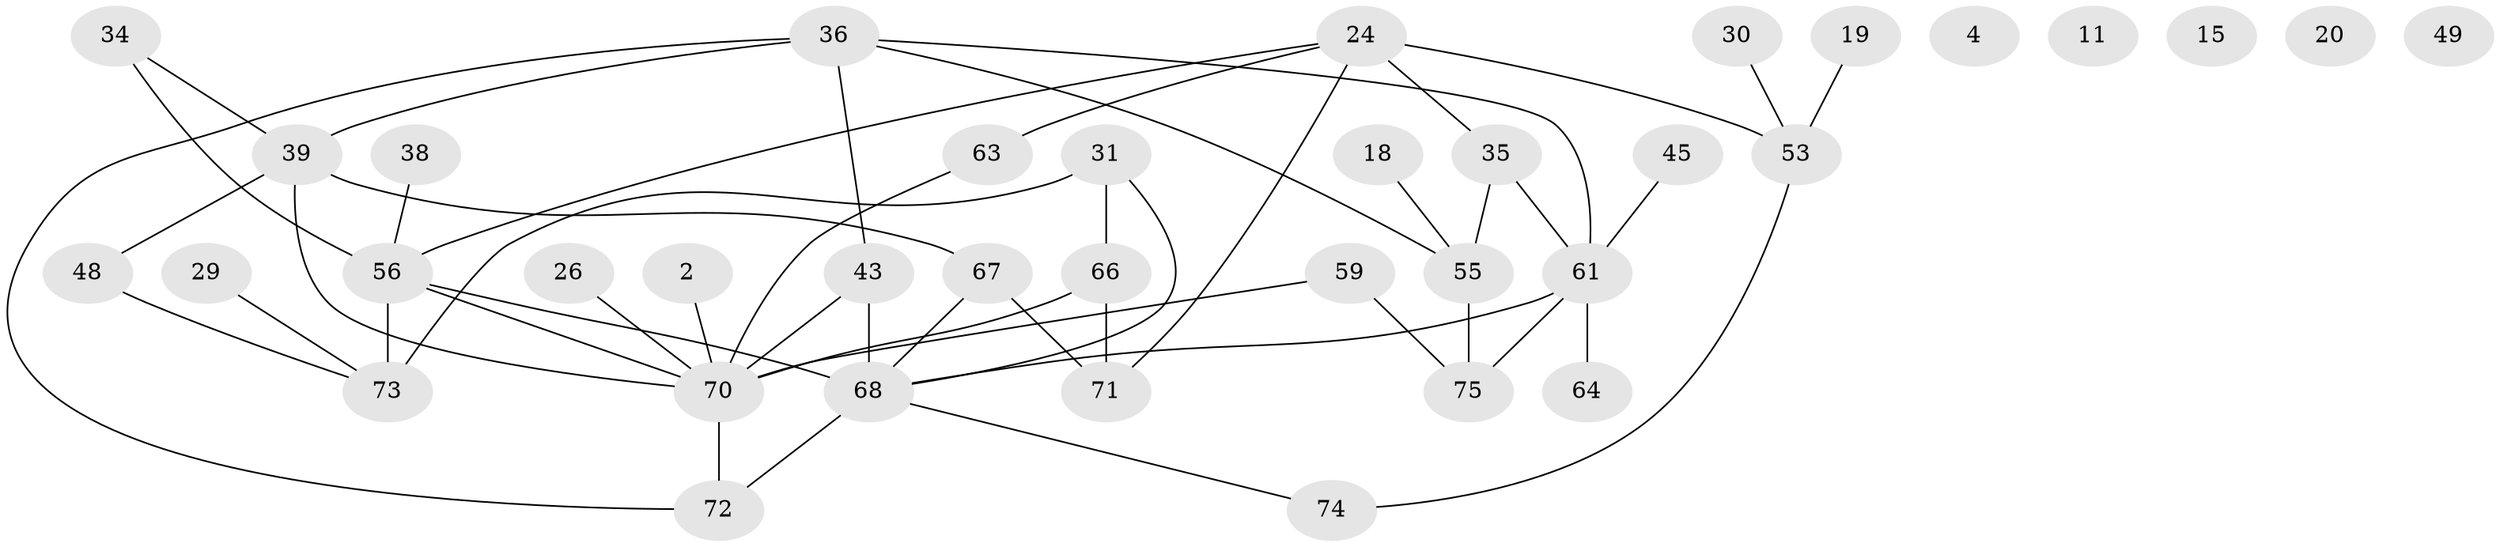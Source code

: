 // original degree distribution, {4: 0.24, 1: 0.17333333333333334, 0: 0.06666666666666667, 5: 0.06666666666666667, 3: 0.21333333333333335, 2: 0.21333333333333335, 6: 0.02666666666666667}
// Generated by graph-tools (version 1.1) at 2025/43/03/04/25 21:43:20]
// undirected, 37 vertices, 49 edges
graph export_dot {
graph [start="1"]
  node [color=gray90,style=filled];
  2;
  4;
  11;
  15;
  18;
  19;
  20;
  24 [super="+1"];
  26;
  29;
  30;
  31;
  34;
  35 [super="+33"];
  36 [super="+5"];
  38 [super="+12"];
  39 [super="+32"];
  43 [super="+8"];
  45;
  48;
  49;
  53;
  55 [super="+28"];
  56 [super="+16+23+42+40"];
  59 [super="+57"];
  61 [super="+25+51+3"];
  63;
  64;
  66;
  67;
  68 [super="+7+14+52"];
  70 [super="+22+27+54+65"];
  71 [super="+60"];
  72 [super="+46+58"];
  73 [super="+41"];
  74;
  75 [super="+69"];
  2 -- 70;
  18 -- 55;
  19 -- 53;
  24 -- 53 [weight=2];
  24 -- 63;
  24 -- 71;
  24 -- 35;
  24 -- 56;
  26 -- 70;
  29 -- 73;
  30 -- 53;
  31 -- 66;
  31 -- 73 [weight=2];
  31 -- 68;
  34 -- 39;
  34 -- 56;
  35 -- 61;
  35 -- 55;
  36 -- 39 [weight=2];
  36 -- 55 [weight=2];
  36 -- 43;
  36 -- 72;
  36 -- 61;
  38 -- 56;
  39 -- 70 [weight=2];
  39 -- 48;
  39 -- 67;
  43 -- 68 [weight=2];
  43 -- 70 [weight=2];
  45 -- 61;
  48 -- 73;
  53 -- 74;
  55 -- 75 [weight=2];
  56 -- 73;
  56 -- 68 [weight=4];
  56 -- 70;
  59 -- 75;
  59 -- 70;
  61 -- 64;
  61 -- 68 [weight=2];
  61 -- 75;
  63 -- 70;
  66 -- 71 [weight=2];
  66 -- 70;
  67 -- 71 [weight=2];
  67 -- 68;
  68 -- 74;
  68 -- 72;
  70 -- 72;
}
